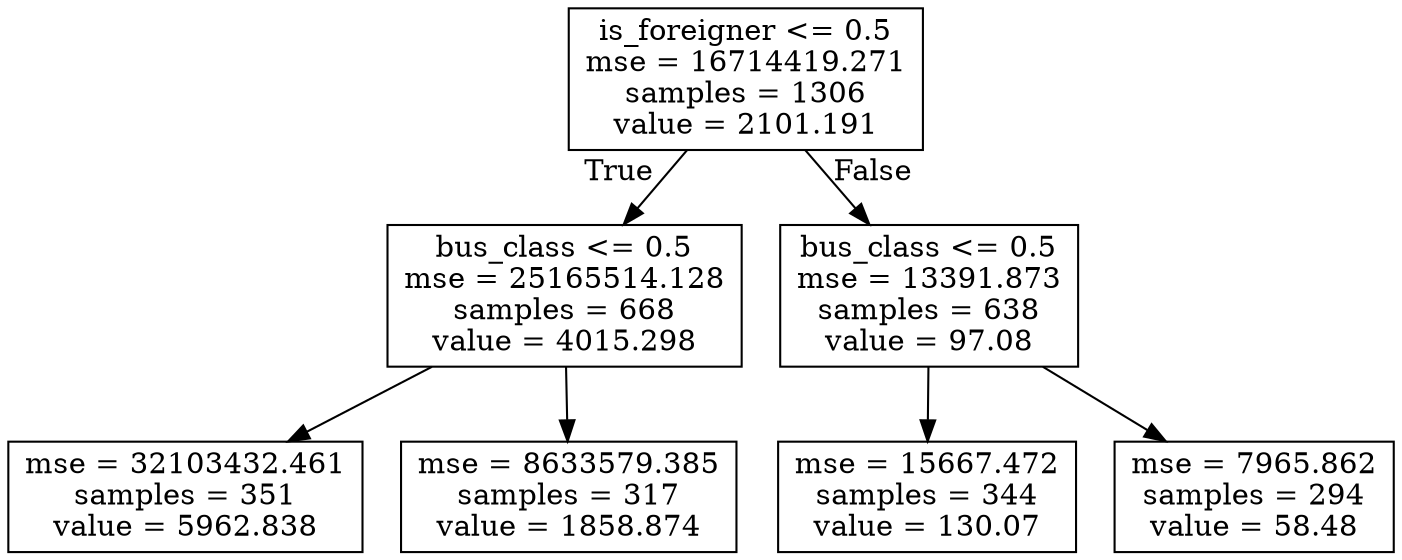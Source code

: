 digraph Tree {
node [shape=box] ;
0 [label="is_foreigner <= 0.5\nmse = 16714419.271\nsamples = 1306\nvalue = 2101.191"] ;
1 [label="bus_class <= 0.5\nmse = 25165514.128\nsamples = 668\nvalue = 4015.298"] ;
0 -> 1 [labeldistance=2.5, labelangle=45, headlabel="True"] ;
2 [label="mse = 32103432.461\nsamples = 351\nvalue = 5962.838"] ;
1 -> 2 ;
3 [label="mse = 8633579.385\nsamples = 317\nvalue = 1858.874"] ;
1 -> 3 ;
4 [label="bus_class <= 0.5\nmse = 13391.873\nsamples = 638\nvalue = 97.08"] ;
0 -> 4 [labeldistance=2.5, labelangle=-45, headlabel="False"] ;
5 [label="mse = 15667.472\nsamples = 344\nvalue = 130.07"] ;
4 -> 5 ;
6 [label="mse = 7965.862\nsamples = 294\nvalue = 58.48"] ;
4 -> 6 ;
}
